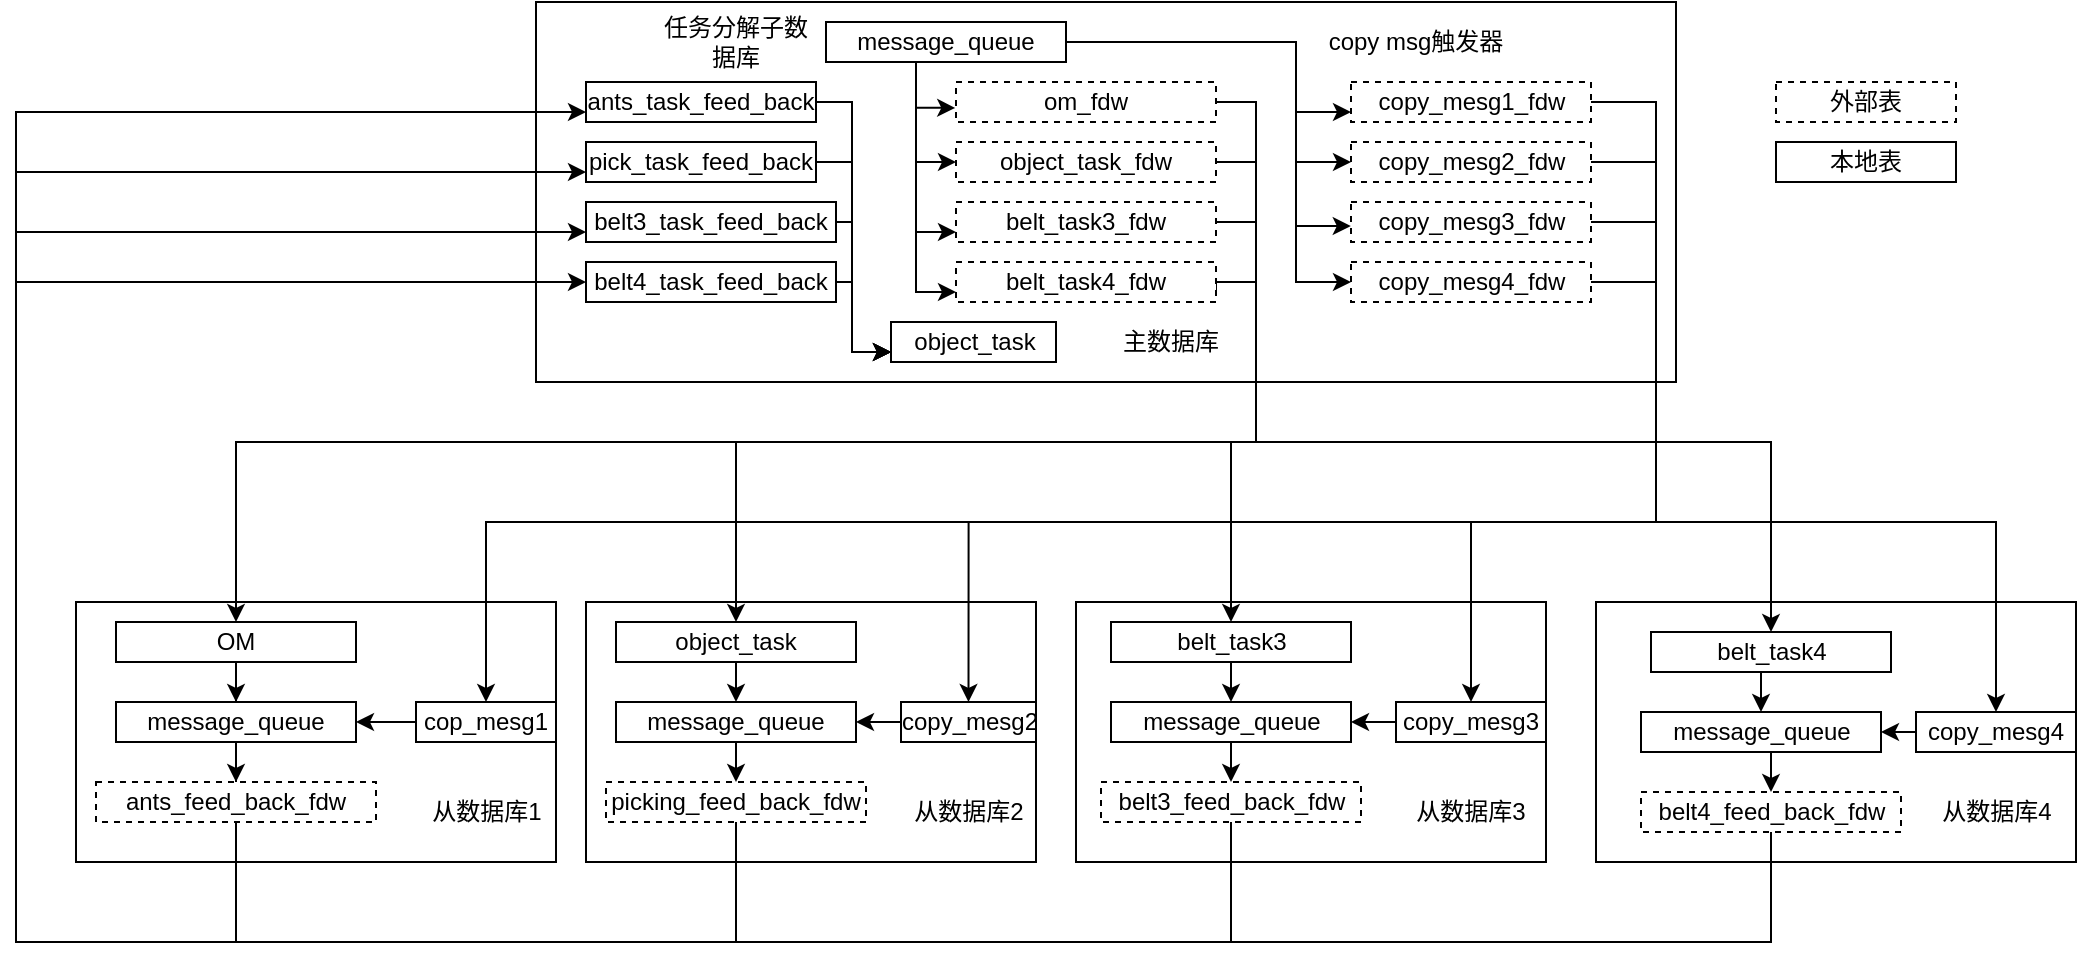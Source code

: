 <mxfile version="13.2.4" type="github"><diagram id="C5RBs43oDa-KdzZeNtuy" name="Page-1"><mxGraphModel dx="1163" dy="516" grid="1" gridSize="10" guides="1" tooltips="1" connect="1" arrows="1" fold="1" page="1" pageScale="1" pageWidth="827" pageHeight="1169" math="0" shadow="0"><root><mxCell id="WIyWlLk6GJQsqaUBKTNV-0"/><mxCell id="WIyWlLk6GJQsqaUBKTNV-1" parent="WIyWlLk6GJQsqaUBKTNV-0"/><mxCell id="Q8JbNmwG06YakDf4_T2a-3" value="" style="rounded=0;whiteSpace=wrap;html=1;" vertex="1" parent="WIyWlLk6GJQsqaUBKTNV-1"><mxGeometry x="40" y="420" width="240" height="130" as="geometry"/></mxCell><mxCell id="Q8JbNmwG06YakDf4_T2a-4" value="" style="rounded=0;whiteSpace=wrap;html=1;" vertex="1" parent="WIyWlLk6GJQsqaUBKTNV-1"><mxGeometry x="295" y="420" width="225" height="130" as="geometry"/></mxCell><mxCell id="Q8JbNmwG06YakDf4_T2a-5" value="" style="rounded=0;whiteSpace=wrap;html=1;" vertex="1" parent="WIyWlLk6GJQsqaUBKTNV-1"><mxGeometry x="540" y="420" width="235" height="130" as="geometry"/></mxCell><mxCell id="Q8JbNmwG06YakDf4_T2a-6" value="" style="rounded=0;whiteSpace=wrap;html=1;" vertex="1" parent="WIyWlLk6GJQsqaUBKTNV-1"><mxGeometry x="800" y="420" width="240" height="130" as="geometry"/></mxCell><mxCell id="Q8JbNmwG06YakDf4_T2a-7" value="" style="rounded=0;whiteSpace=wrap;html=1;" vertex="1" parent="WIyWlLk6GJQsqaUBKTNV-1"><mxGeometry x="270" y="120" width="570" height="190" as="geometry"/></mxCell><mxCell id="Q8JbNmwG06YakDf4_T2a-8" value="主数据库" style="text;html=1;strokeColor=none;fillColor=none;align=center;verticalAlign=middle;whiteSpace=wrap;rounded=0;" vertex="1" parent="WIyWlLk6GJQsqaUBKTNV-1"><mxGeometry x="550" y="280" width="75" height="20" as="geometry"/></mxCell><mxCell id="Q8JbNmwG06YakDf4_T2a-9" value="从数据库4" style="text;html=1;strokeColor=none;fillColor=none;align=center;verticalAlign=middle;whiteSpace=wrap;rounded=0;" vertex="1" parent="WIyWlLk6GJQsqaUBKTNV-1"><mxGeometry x="962.5" y="515" width="75" height="20" as="geometry"/></mxCell><mxCell id="Q8JbNmwG06YakDf4_T2a-10" value="从数据库3" style="text;html=1;strokeColor=none;fillColor=none;align=center;verticalAlign=middle;whiteSpace=wrap;rounded=0;" vertex="1" parent="WIyWlLk6GJQsqaUBKTNV-1"><mxGeometry x="700" y="515" width="75" height="20" as="geometry"/></mxCell><mxCell id="Q8JbNmwG06YakDf4_T2a-11" value="从数据库2" style="text;html=1;strokeColor=none;fillColor=none;align=center;verticalAlign=middle;whiteSpace=wrap;rounded=0;" vertex="1" parent="WIyWlLk6GJQsqaUBKTNV-1"><mxGeometry x="448.75" y="515" width="75" height="20" as="geometry"/></mxCell><mxCell id="Q8JbNmwG06YakDf4_T2a-12" value="从数据库1" style="text;html=1;strokeColor=none;fillColor=none;align=center;verticalAlign=middle;whiteSpace=wrap;rounded=0;" vertex="1" parent="WIyWlLk6GJQsqaUBKTNV-1"><mxGeometry x="207.5" y="515" width="75" height="20" as="geometry"/></mxCell><mxCell id="Q8JbNmwG06YakDf4_T2a-98" value="" style="edgeStyle=orthogonalEdgeStyle;rounded=0;orthogonalLoop=1;jettySize=auto;html=1;entryX=0.5;entryY=0;entryDx=0;entryDy=0;" edge="1" parent="WIyWlLk6GJQsqaUBKTNV-1" source="Q8JbNmwG06YakDf4_T2a-13" target="Q8JbNmwG06YakDf4_T2a-89"><mxGeometry relative="1" as="geometry"><mxPoint x="120" y="530" as="targetPoint"/></mxGeometry></mxCell><mxCell id="Q8JbNmwG06YakDf4_T2a-13" value="OM" style="rounded=0;whiteSpace=wrap;html=1;" vertex="1" parent="WIyWlLk6GJQsqaUBKTNV-1"><mxGeometry x="60" y="430" width="120" height="20" as="geometry"/></mxCell><mxCell id="Q8JbNmwG06YakDf4_T2a-143" style="edgeStyle=orthogonalEdgeStyle;rounded=0;orthogonalLoop=1;jettySize=auto;html=1;exitX=0.5;exitY=1;exitDx=0;exitDy=0;entryX=0;entryY=0.75;entryDx=0;entryDy=0;" edge="1" parent="WIyWlLk6GJQsqaUBKTNV-1" source="Q8JbNmwG06YakDf4_T2a-14" target="Q8JbNmwG06YakDf4_T2a-21"><mxGeometry relative="1" as="geometry"><Array as="points"><mxPoint x="120" y="590"/><mxPoint x="10" y="590"/><mxPoint x="10" y="175"/></Array></mxGeometry></mxCell><mxCell id="Q8JbNmwG06YakDf4_T2a-14" value="ants_feed_back_fdw" style="rounded=0;whiteSpace=wrap;html=1;dashed=1;" vertex="1" parent="WIyWlLk6GJQsqaUBKTNV-1"><mxGeometry x="50" y="510" width="140" height="20" as="geometry"/></mxCell><mxCell id="Q8JbNmwG06YakDf4_T2a-46" style="edgeStyle=orthogonalEdgeStyle;rounded=0;orthogonalLoop=1;jettySize=auto;html=1;exitX=0.5;exitY=1;exitDx=0;exitDy=0;entryX=0;entryY=0.75;entryDx=0;entryDy=0;" edge="1" parent="WIyWlLk6GJQsqaUBKTNV-1" source="Q8JbNmwG06YakDf4_T2a-15" target="Q8JbNmwG06YakDf4_T2a-29"><mxGeometry relative="1" as="geometry"><Array as="points"><mxPoint x="460" y="150"/><mxPoint x="460" y="265"/></Array></mxGeometry></mxCell><mxCell id="Q8JbNmwG06YakDf4_T2a-48" style="edgeStyle=orthogonalEdgeStyle;rounded=0;orthogonalLoop=1;jettySize=auto;html=1;entryX=0;entryY=0.75;entryDx=0;entryDy=0;" edge="1" parent="WIyWlLk6GJQsqaUBKTNV-1" source="Q8JbNmwG06YakDf4_T2a-15" target="Q8JbNmwG06YakDf4_T2a-30"><mxGeometry relative="1" as="geometry"><Array as="points"><mxPoint x="460" y="235"/></Array></mxGeometry></mxCell><mxCell id="Q8JbNmwG06YakDf4_T2a-49" style="edgeStyle=orthogonalEdgeStyle;rounded=0;orthogonalLoop=1;jettySize=auto;html=1;entryX=0;entryY=0.5;entryDx=0;entryDy=0;" edge="1" parent="WIyWlLk6GJQsqaUBKTNV-1" source="Q8JbNmwG06YakDf4_T2a-15" target="Q8JbNmwG06YakDf4_T2a-24"><mxGeometry relative="1" as="geometry"><Array as="points"><mxPoint x="460" y="200"/></Array></mxGeometry></mxCell><mxCell id="Q8JbNmwG06YakDf4_T2a-50" style="edgeStyle=orthogonalEdgeStyle;rounded=0;orthogonalLoop=1;jettySize=auto;html=1;entryX=-0.003;entryY=0.647;entryDx=0;entryDy=0;entryPerimeter=0;" edge="1" parent="WIyWlLk6GJQsqaUBKTNV-1" source="Q8JbNmwG06YakDf4_T2a-15" target="Q8JbNmwG06YakDf4_T2a-16"><mxGeometry relative="1" as="geometry"><Array as="points"><mxPoint x="460" y="173"/></Array></mxGeometry></mxCell><mxCell id="Q8JbNmwG06YakDf4_T2a-135" style="edgeStyle=orthogonalEdgeStyle;rounded=0;orthogonalLoop=1;jettySize=auto;html=1;exitX=1;exitY=0.5;exitDx=0;exitDy=0;entryX=0;entryY=0.75;entryDx=0;entryDy=0;" edge="1" parent="WIyWlLk6GJQsqaUBKTNV-1" source="Q8JbNmwG06YakDf4_T2a-15" target="Q8JbNmwG06YakDf4_T2a-126"><mxGeometry relative="1" as="geometry"><Array as="points"><mxPoint x="650" y="140"/><mxPoint x="650" y="175"/></Array></mxGeometry></mxCell><mxCell id="Q8JbNmwG06YakDf4_T2a-136" style="edgeStyle=orthogonalEdgeStyle;rounded=0;orthogonalLoop=1;jettySize=auto;html=1;exitX=1;exitY=0.5;exitDx=0;exitDy=0;entryX=0;entryY=0.5;entryDx=0;entryDy=0;" edge="1" parent="WIyWlLk6GJQsqaUBKTNV-1" source="Q8JbNmwG06YakDf4_T2a-15" target="Q8JbNmwG06YakDf4_T2a-127"><mxGeometry relative="1" as="geometry"><Array as="points"><mxPoint x="650" y="140"/><mxPoint x="650" y="200"/></Array></mxGeometry></mxCell><mxCell id="Q8JbNmwG06YakDf4_T2a-137" style="edgeStyle=orthogonalEdgeStyle;rounded=0;orthogonalLoop=1;jettySize=auto;html=1;exitX=1;exitY=0.5;exitDx=0;exitDy=0;entryX=-0.001;entryY=0.591;entryDx=0;entryDy=0;entryPerimeter=0;" edge="1" parent="WIyWlLk6GJQsqaUBKTNV-1" source="Q8JbNmwG06YakDf4_T2a-15" target="Q8JbNmwG06YakDf4_T2a-128"><mxGeometry relative="1" as="geometry"><Array as="points"><mxPoint x="650" y="140"/><mxPoint x="650" y="232"/><mxPoint x="677" y="232"/></Array></mxGeometry></mxCell><mxCell id="Q8JbNmwG06YakDf4_T2a-138" style="edgeStyle=orthogonalEdgeStyle;rounded=0;orthogonalLoop=1;jettySize=auto;html=1;exitX=1;exitY=0.5;exitDx=0;exitDy=0;entryX=0;entryY=0.5;entryDx=0;entryDy=0;" edge="1" parent="WIyWlLk6GJQsqaUBKTNV-1" source="Q8JbNmwG06YakDf4_T2a-15" target="Q8JbNmwG06YakDf4_T2a-129"><mxGeometry relative="1" as="geometry"><Array as="points"><mxPoint x="650" y="140"/><mxPoint x="650" y="260"/></Array></mxGeometry></mxCell><mxCell id="Q8JbNmwG06YakDf4_T2a-15" value="message_queue" style="rounded=0;whiteSpace=wrap;html=1;" vertex="1" parent="WIyWlLk6GJQsqaUBKTNV-1"><mxGeometry x="415" y="130" width="120" height="20" as="geometry"/></mxCell><mxCell id="Q8JbNmwG06YakDf4_T2a-131" style="edgeStyle=orthogonalEdgeStyle;rounded=0;orthogonalLoop=1;jettySize=auto;html=1;exitX=1;exitY=0.5;exitDx=0;exitDy=0;entryX=0.5;entryY=0;entryDx=0;entryDy=0;" edge="1" parent="WIyWlLk6GJQsqaUBKTNV-1" source="Q8JbNmwG06YakDf4_T2a-16" target="Q8JbNmwG06YakDf4_T2a-13"><mxGeometry relative="1" as="geometry"><Array as="points"><mxPoint x="630" y="170"/><mxPoint x="630" y="340"/><mxPoint x="120" y="340"/></Array></mxGeometry></mxCell><mxCell id="Q8JbNmwG06YakDf4_T2a-16" value="om_fdw" style="rounded=0;whiteSpace=wrap;html=1;dashed=1;" vertex="1" parent="WIyWlLk6GJQsqaUBKTNV-1"><mxGeometry x="480" y="160" width="130" height="20" as="geometry"/></mxCell><mxCell id="Q8JbNmwG06YakDf4_T2a-148" style="edgeStyle=orthogonalEdgeStyle;rounded=0;orthogonalLoop=1;jettySize=auto;html=1;exitX=1;exitY=0.5;exitDx=0;exitDy=0;entryX=0;entryY=0.75;entryDx=0;entryDy=0;" edge="1" parent="WIyWlLk6GJQsqaUBKTNV-1" source="Q8JbNmwG06YakDf4_T2a-21" target="Q8JbNmwG06YakDf4_T2a-82"><mxGeometry relative="1" as="geometry"><Array as="points"><mxPoint x="428" y="170"/><mxPoint x="428" y="295"/></Array></mxGeometry></mxCell><mxCell id="Q8JbNmwG06YakDf4_T2a-21" value="ants_task_feed_back" style="rounded=0;whiteSpace=wrap;html=1;" vertex="1" parent="WIyWlLk6GJQsqaUBKTNV-1"><mxGeometry x="295" y="160" width="115" height="20" as="geometry"/></mxCell><mxCell id="Q8JbNmwG06YakDf4_T2a-150" style="edgeStyle=orthogonalEdgeStyle;rounded=0;orthogonalLoop=1;jettySize=auto;html=1;exitX=1;exitY=0.5;exitDx=0;exitDy=0;entryX=0;entryY=0.75;entryDx=0;entryDy=0;" edge="1" parent="WIyWlLk6GJQsqaUBKTNV-1" source="Q8JbNmwG06YakDf4_T2a-23" target="Q8JbNmwG06YakDf4_T2a-82"><mxGeometry relative="1" as="geometry"><Array as="points"><mxPoint x="428" y="260"/><mxPoint x="428" y="295"/></Array></mxGeometry></mxCell><mxCell id="Q8JbNmwG06YakDf4_T2a-23" value="belt4_task_feed_back" style="rounded=0;whiteSpace=wrap;html=1;" vertex="1" parent="WIyWlLk6GJQsqaUBKTNV-1"><mxGeometry x="295" y="250" width="125" height="20" as="geometry"/></mxCell><mxCell id="Q8JbNmwG06YakDf4_T2a-132" style="edgeStyle=orthogonalEdgeStyle;rounded=0;orthogonalLoop=1;jettySize=auto;html=1;exitX=1;exitY=0.5;exitDx=0;exitDy=0;entryX=0.5;entryY=0;entryDx=0;entryDy=0;" edge="1" parent="WIyWlLk6GJQsqaUBKTNV-1" source="Q8JbNmwG06YakDf4_T2a-24" target="Q8JbNmwG06YakDf4_T2a-40"><mxGeometry relative="1" as="geometry"><Array as="points"><mxPoint x="630" y="200"/><mxPoint x="630" y="340"/><mxPoint x="370" y="340"/></Array></mxGeometry></mxCell><mxCell id="Q8JbNmwG06YakDf4_T2a-24" value="object_task_fdw" style="rounded=0;whiteSpace=wrap;html=1;dashed=1;" vertex="1" parent="WIyWlLk6GJQsqaUBKTNV-1"><mxGeometry x="480" y="190" width="130" height="20" as="geometry"/></mxCell><mxCell id="Q8JbNmwG06YakDf4_T2a-151" style="edgeStyle=orthogonalEdgeStyle;rounded=0;orthogonalLoop=1;jettySize=auto;html=1;exitX=1;exitY=0.5;exitDx=0;exitDy=0;entryX=0;entryY=0.75;entryDx=0;entryDy=0;" edge="1" parent="WIyWlLk6GJQsqaUBKTNV-1" source="Q8JbNmwG06YakDf4_T2a-25" target="Q8JbNmwG06YakDf4_T2a-82"><mxGeometry relative="1" as="geometry"><Array as="points"><mxPoint x="428" y="230"/><mxPoint x="428" y="295"/></Array></mxGeometry></mxCell><mxCell id="Q8JbNmwG06YakDf4_T2a-25" value="belt3_task_feed_back" style="rounded=0;whiteSpace=wrap;html=1;" vertex="1" parent="WIyWlLk6GJQsqaUBKTNV-1"><mxGeometry x="295" y="220" width="125" height="20" as="geometry"/></mxCell><mxCell id="Q8JbNmwG06YakDf4_T2a-149" style="edgeStyle=orthogonalEdgeStyle;rounded=0;orthogonalLoop=1;jettySize=auto;html=1;exitX=1;exitY=0.5;exitDx=0;exitDy=0;entryX=0;entryY=0.75;entryDx=0;entryDy=0;" edge="1" parent="WIyWlLk6GJQsqaUBKTNV-1" source="Q8JbNmwG06YakDf4_T2a-26" target="Q8JbNmwG06YakDf4_T2a-82"><mxGeometry relative="1" as="geometry"><mxPoint x="430" y="199.944" as="targetPoint"/><Array as="points"><mxPoint x="428" y="200"/><mxPoint x="428" y="295"/></Array></mxGeometry></mxCell><mxCell id="Q8JbNmwG06YakDf4_T2a-26" value="pick_task_feed_back" style="rounded=0;whiteSpace=wrap;html=1;" vertex="1" parent="WIyWlLk6GJQsqaUBKTNV-1"><mxGeometry x="295" y="190" width="115" height="20" as="geometry"/></mxCell><mxCell id="Q8JbNmwG06YakDf4_T2a-134" style="edgeStyle=orthogonalEdgeStyle;rounded=0;orthogonalLoop=1;jettySize=auto;html=1;exitX=1;exitY=0.75;exitDx=0;exitDy=0;entryX=0.5;entryY=0;entryDx=0;entryDy=0;" edge="1" parent="WIyWlLk6GJQsqaUBKTNV-1" source="Q8JbNmwG06YakDf4_T2a-29" target="Q8JbNmwG06YakDf4_T2a-38"><mxGeometry relative="1" as="geometry"><Array as="points"><mxPoint x="610" y="260"/><mxPoint x="630" y="260"/><mxPoint x="630" y="340"/><mxPoint x="888" y="340"/></Array></mxGeometry></mxCell><mxCell id="Q8JbNmwG06YakDf4_T2a-29" value="belt_task4_fdw" style="rounded=0;whiteSpace=wrap;html=1;dashed=1;" vertex="1" parent="WIyWlLk6GJQsqaUBKTNV-1"><mxGeometry x="480" y="250" width="130" height="20" as="geometry"/></mxCell><mxCell id="Q8JbNmwG06YakDf4_T2a-133" style="edgeStyle=orthogonalEdgeStyle;rounded=0;orthogonalLoop=1;jettySize=auto;html=1;exitX=1;exitY=0.5;exitDx=0;exitDy=0;entryX=0.5;entryY=0;entryDx=0;entryDy=0;" edge="1" parent="WIyWlLk6GJQsqaUBKTNV-1" source="Q8JbNmwG06YakDf4_T2a-30" target="Q8JbNmwG06YakDf4_T2a-39"><mxGeometry relative="1" as="geometry"><Array as="points"><mxPoint x="630" y="230"/><mxPoint x="630" y="340"/><mxPoint x="617" y="340"/></Array></mxGeometry></mxCell><mxCell id="Q8JbNmwG06YakDf4_T2a-30" value="belt_task3_fdw" style="rounded=0;whiteSpace=wrap;html=1;dashed=1;" vertex="1" parent="WIyWlLk6GJQsqaUBKTNV-1"><mxGeometry x="480" y="220" width="130" height="20" as="geometry"/></mxCell><mxCell id="Q8JbNmwG06YakDf4_T2a-144" style="edgeStyle=orthogonalEdgeStyle;rounded=0;orthogonalLoop=1;jettySize=auto;html=1;exitX=0.5;exitY=1;exitDx=0;exitDy=0;entryX=0;entryY=0.75;entryDx=0;entryDy=0;" edge="1" parent="WIyWlLk6GJQsqaUBKTNV-1" source="Q8JbNmwG06YakDf4_T2a-32" target="Q8JbNmwG06YakDf4_T2a-26"><mxGeometry relative="1" as="geometry"><Array as="points"><mxPoint x="370" y="590"/><mxPoint x="10" y="590"/><mxPoint x="10" y="205"/></Array></mxGeometry></mxCell><mxCell id="Q8JbNmwG06YakDf4_T2a-32" value="picking_feed_back_fdw" style="rounded=0;whiteSpace=wrap;html=1;dashed=1;" vertex="1" parent="WIyWlLk6GJQsqaUBKTNV-1"><mxGeometry x="305" y="510" width="130" height="20" as="geometry"/></mxCell><mxCell id="Q8JbNmwG06YakDf4_T2a-145" style="edgeStyle=orthogonalEdgeStyle;rounded=0;orthogonalLoop=1;jettySize=auto;html=1;exitX=0.5;exitY=1;exitDx=0;exitDy=0;entryX=0;entryY=0.75;entryDx=0;entryDy=0;" edge="1" parent="WIyWlLk6GJQsqaUBKTNV-1" source="Q8JbNmwG06YakDf4_T2a-34" target="Q8JbNmwG06YakDf4_T2a-25"><mxGeometry relative="1" as="geometry"><Array as="points"><mxPoint x="618" y="590"/><mxPoint x="10" y="590"/><mxPoint x="10" y="235"/></Array></mxGeometry></mxCell><mxCell id="Q8JbNmwG06YakDf4_T2a-34" value="belt3_feed_back_fdw" style="rounded=0;whiteSpace=wrap;html=1;dashed=1;" vertex="1" parent="WIyWlLk6GJQsqaUBKTNV-1"><mxGeometry x="552.5" y="510" width="130" height="20" as="geometry"/></mxCell><mxCell id="Q8JbNmwG06YakDf4_T2a-146" style="edgeStyle=orthogonalEdgeStyle;rounded=0;orthogonalLoop=1;jettySize=auto;html=1;exitX=0.5;exitY=1;exitDx=0;exitDy=0;entryX=0;entryY=0.5;entryDx=0;entryDy=0;" edge="1" parent="WIyWlLk6GJQsqaUBKTNV-1" source="Q8JbNmwG06YakDf4_T2a-36" target="Q8JbNmwG06YakDf4_T2a-23"><mxGeometry relative="1" as="geometry"><Array as="points"><mxPoint x="888" y="590"/><mxPoint x="10" y="590"/><mxPoint x="10" y="260"/></Array></mxGeometry></mxCell><mxCell id="Q8JbNmwG06YakDf4_T2a-36" value="belt4_feed_back_fdw" style="rounded=0;whiteSpace=wrap;html=1;dashed=1;" vertex="1" parent="WIyWlLk6GJQsqaUBKTNV-1"><mxGeometry x="822.5" y="515" width="130" height="20" as="geometry"/></mxCell><mxCell id="Q8JbNmwG06YakDf4_T2a-125" style="edgeStyle=orthogonalEdgeStyle;rounded=0;orthogonalLoop=1;jettySize=auto;html=1;exitX=0.5;exitY=1;exitDx=0;exitDy=0;entryX=0.5;entryY=0;entryDx=0;entryDy=0;" edge="1" parent="WIyWlLk6GJQsqaUBKTNV-1" source="Q8JbNmwG06YakDf4_T2a-38" target="Q8JbNmwG06YakDf4_T2a-90"><mxGeometry relative="1" as="geometry"/></mxCell><mxCell id="Q8JbNmwG06YakDf4_T2a-38" value="belt_task4" style="rounded=0;whiteSpace=wrap;html=1;" vertex="1" parent="WIyWlLk6GJQsqaUBKTNV-1"><mxGeometry x="827.5" y="435" width="120" height="20" as="geometry"/></mxCell><mxCell id="Q8JbNmwG06YakDf4_T2a-122" style="edgeStyle=orthogonalEdgeStyle;rounded=0;orthogonalLoop=1;jettySize=auto;html=1;exitX=0.5;exitY=1;exitDx=0;exitDy=0;entryX=0.5;entryY=0;entryDx=0;entryDy=0;" edge="1" parent="WIyWlLk6GJQsqaUBKTNV-1" source="Q8JbNmwG06YakDf4_T2a-39" target="Q8JbNmwG06YakDf4_T2a-91"><mxGeometry relative="1" as="geometry"/></mxCell><mxCell id="Q8JbNmwG06YakDf4_T2a-39" value="belt_task3" style="rounded=0;whiteSpace=wrap;html=1;" vertex="1" parent="WIyWlLk6GJQsqaUBKTNV-1"><mxGeometry x="557.5" y="430" width="120" height="20" as="geometry"/></mxCell><mxCell id="Q8JbNmwG06YakDf4_T2a-62" value="" style="edgeStyle=orthogonalEdgeStyle;rounded=0;orthogonalLoop=1;jettySize=auto;html=1;" edge="1" parent="WIyWlLk6GJQsqaUBKTNV-1" source="Q8JbNmwG06YakDf4_T2a-40"><mxGeometry relative="1" as="geometry"><mxPoint x="370" y="470" as="targetPoint"/></mxGeometry></mxCell><mxCell id="Q8JbNmwG06YakDf4_T2a-40" value="object_task" style="rounded=0;whiteSpace=wrap;html=1;" vertex="1" parent="WIyWlLk6GJQsqaUBKTNV-1"><mxGeometry x="310" y="430" width="120" height="20" as="geometry"/></mxCell><mxCell id="Q8JbNmwG06YakDf4_T2a-82" value="object_task" style="rounded=0;whiteSpace=wrap;html=1;" vertex="1" parent="WIyWlLk6GJQsqaUBKTNV-1"><mxGeometry x="447.5" y="280" width="82.5" height="20" as="geometry"/></mxCell><mxCell id="Q8JbNmwG06YakDf4_T2a-88" value="任务分解子数据库" style="text;html=1;strokeColor=none;fillColor=none;align=center;verticalAlign=middle;whiteSpace=wrap;rounded=0;" vertex="1" parent="WIyWlLk6GJQsqaUBKTNV-1"><mxGeometry x="330" y="130" width="80" height="20" as="geometry"/></mxCell><mxCell id="Q8JbNmwG06YakDf4_T2a-94" value="" style="edgeStyle=orthogonalEdgeStyle;rounded=0;orthogonalLoop=1;jettySize=auto;html=1;exitX=0.5;exitY=0;exitDx=0;exitDy=0;entryX=0.5;entryY=0;entryDx=0;entryDy=0;" edge="1" parent="WIyWlLk6GJQsqaUBKTNV-1" source="Q8JbNmwG06YakDf4_T2a-89" target="Q8JbNmwG06YakDf4_T2a-89"><mxGeometry relative="1" as="geometry"/></mxCell><mxCell id="Q8JbNmwG06YakDf4_T2a-89" value="message_queue" style="rounded=0;whiteSpace=wrap;html=1;" vertex="1" parent="WIyWlLk6GJQsqaUBKTNV-1"><mxGeometry x="60" y="470" width="120" height="20" as="geometry"/></mxCell><mxCell id="Q8JbNmwG06YakDf4_T2a-106" style="edgeStyle=orthogonalEdgeStyle;rounded=0;orthogonalLoop=1;jettySize=auto;html=1;exitX=0.5;exitY=1;exitDx=0;exitDy=0;entryX=0.5;entryY=0;entryDx=0;entryDy=0;" edge="1" parent="WIyWlLk6GJQsqaUBKTNV-1" source="Q8JbNmwG06YakDf4_T2a-90" target="Q8JbNmwG06YakDf4_T2a-36"><mxGeometry relative="1" as="geometry"/></mxCell><mxCell id="Q8JbNmwG06YakDf4_T2a-90" value="message_queue" style="rounded=0;whiteSpace=wrap;html=1;" vertex="1" parent="WIyWlLk6GJQsqaUBKTNV-1"><mxGeometry x="822.5" y="475" width="120" height="20" as="geometry"/></mxCell><mxCell id="Q8JbNmwG06YakDf4_T2a-107" style="edgeStyle=orthogonalEdgeStyle;rounded=0;orthogonalLoop=1;jettySize=auto;html=1;exitX=0.5;exitY=1;exitDx=0;exitDy=0;entryX=0.5;entryY=0;entryDx=0;entryDy=0;" edge="1" parent="WIyWlLk6GJQsqaUBKTNV-1" source="Q8JbNmwG06YakDf4_T2a-91" target="Q8JbNmwG06YakDf4_T2a-34"><mxGeometry relative="1" as="geometry"/></mxCell><mxCell id="Q8JbNmwG06YakDf4_T2a-91" value="message_queue" style="rounded=0;whiteSpace=wrap;html=1;" vertex="1" parent="WIyWlLk6GJQsqaUBKTNV-1"><mxGeometry x="557.5" y="470" width="120" height="20" as="geometry"/></mxCell><mxCell id="Q8JbNmwG06YakDf4_T2a-108" style="edgeStyle=orthogonalEdgeStyle;rounded=0;orthogonalLoop=1;jettySize=auto;html=1;exitX=0.5;exitY=1;exitDx=0;exitDy=0;entryX=0.5;entryY=0;entryDx=0;entryDy=0;" edge="1" parent="WIyWlLk6GJQsqaUBKTNV-1" source="Q8JbNmwG06YakDf4_T2a-92" target="Q8JbNmwG06YakDf4_T2a-32"><mxGeometry relative="1" as="geometry"/></mxCell><mxCell id="Q8JbNmwG06YakDf4_T2a-92" value="message_queue" style="rounded=0;whiteSpace=wrap;html=1;" vertex="1" parent="WIyWlLk6GJQsqaUBKTNV-1"><mxGeometry x="310" y="470" width="120" height="20" as="geometry"/></mxCell><mxCell id="Q8JbNmwG06YakDf4_T2a-99" style="edgeStyle=orthogonalEdgeStyle;rounded=0;orthogonalLoop=1;jettySize=auto;html=1;" edge="1" parent="WIyWlLk6GJQsqaUBKTNV-1" source="Q8JbNmwG06YakDf4_T2a-14"><mxGeometry relative="1" as="geometry"><mxPoint x="120" y="510" as="targetPoint"/><Array as="points"><mxPoint x="120" y="490"/><mxPoint x="120" y="490"/></Array></mxGeometry></mxCell><mxCell id="Q8JbNmwG06YakDf4_T2a-121" style="edgeStyle=orthogonalEdgeStyle;rounded=0;orthogonalLoop=1;jettySize=auto;html=1;exitX=0;exitY=0.5;exitDx=0;exitDy=0;entryX=1;entryY=0.5;entryDx=0;entryDy=0;" edge="1" parent="WIyWlLk6GJQsqaUBKTNV-1" source="Q8JbNmwG06YakDf4_T2a-112" target="Q8JbNmwG06YakDf4_T2a-90"><mxGeometry relative="1" as="geometry"/></mxCell><mxCell id="Q8JbNmwG06YakDf4_T2a-112" value="copy_mesg4" style="whiteSpace=wrap;html=1;" vertex="1" parent="WIyWlLk6GJQsqaUBKTNV-1"><mxGeometry x="960" y="475" width="80" height="20" as="geometry"/></mxCell><mxCell id="Q8JbNmwG06YakDf4_T2a-120" style="edgeStyle=orthogonalEdgeStyle;rounded=0;orthogonalLoop=1;jettySize=auto;html=1;exitX=0;exitY=0.5;exitDx=0;exitDy=0;" edge="1" parent="WIyWlLk6GJQsqaUBKTNV-1" source="Q8JbNmwG06YakDf4_T2a-116" target="Q8JbNmwG06YakDf4_T2a-91"><mxGeometry relative="1" as="geometry"/></mxCell><mxCell id="Q8JbNmwG06YakDf4_T2a-116" value="copy_mesg3" style="whiteSpace=wrap;html=1;" vertex="1" parent="WIyWlLk6GJQsqaUBKTNV-1"><mxGeometry x="700" y="470" width="75" height="20" as="geometry"/></mxCell><mxCell id="Q8JbNmwG06YakDf4_T2a-123" style="edgeStyle=orthogonalEdgeStyle;rounded=0;orthogonalLoop=1;jettySize=auto;html=1;exitX=0;exitY=0.5;exitDx=0;exitDy=0;entryX=1;entryY=0.5;entryDx=0;entryDy=0;" edge="1" parent="WIyWlLk6GJQsqaUBKTNV-1" source="Q8JbNmwG06YakDf4_T2a-117" target="Q8JbNmwG06YakDf4_T2a-92"><mxGeometry relative="1" as="geometry"/></mxCell><mxCell id="Q8JbNmwG06YakDf4_T2a-117" value="copy_mesg2" style="whiteSpace=wrap;html=1;" vertex="1" parent="WIyWlLk6GJQsqaUBKTNV-1"><mxGeometry x="452.5" y="470" width="67.5" height="20" as="geometry"/></mxCell><mxCell id="Q8JbNmwG06YakDf4_T2a-124" style="edgeStyle=orthogonalEdgeStyle;rounded=0;orthogonalLoop=1;jettySize=auto;html=1;exitX=0;exitY=0.5;exitDx=0;exitDy=0;" edge="1" parent="WIyWlLk6GJQsqaUBKTNV-1" source="Q8JbNmwG06YakDf4_T2a-118" target="Q8JbNmwG06YakDf4_T2a-89"><mxGeometry relative="1" as="geometry"/></mxCell><mxCell id="Q8JbNmwG06YakDf4_T2a-118" value="cop_mesg1" style="whiteSpace=wrap;html=1;" vertex="1" parent="WIyWlLk6GJQsqaUBKTNV-1"><mxGeometry x="210" y="470" width="70" height="20" as="geometry"/></mxCell><mxCell id="Q8JbNmwG06YakDf4_T2a-139" style="edgeStyle=orthogonalEdgeStyle;rounded=0;orthogonalLoop=1;jettySize=auto;html=1;exitX=1;exitY=0.5;exitDx=0;exitDy=0;entryX=0.5;entryY=0;entryDx=0;entryDy=0;" edge="1" parent="WIyWlLk6GJQsqaUBKTNV-1" source="Q8JbNmwG06YakDf4_T2a-126" target="Q8JbNmwG06YakDf4_T2a-118"><mxGeometry relative="1" as="geometry"><Array as="points"><mxPoint x="830" y="170"/><mxPoint x="830" y="380"/><mxPoint x="245" y="380"/></Array></mxGeometry></mxCell><mxCell id="Q8JbNmwG06YakDf4_T2a-126" value="copy_mesg1_fdw" style="rounded=0;whiteSpace=wrap;html=1;dashed=1;" vertex="1" parent="WIyWlLk6GJQsqaUBKTNV-1"><mxGeometry x="677.5" y="160" width="120" height="20" as="geometry"/></mxCell><mxCell id="Q8JbNmwG06YakDf4_T2a-140" style="edgeStyle=orthogonalEdgeStyle;rounded=0;orthogonalLoop=1;jettySize=auto;html=1;exitX=1;exitY=0.5;exitDx=0;exitDy=0;entryX=0.5;entryY=0;entryDx=0;entryDy=0;" edge="1" parent="WIyWlLk6GJQsqaUBKTNV-1" source="Q8JbNmwG06YakDf4_T2a-127" target="Q8JbNmwG06YakDf4_T2a-117"><mxGeometry relative="1" as="geometry"><Array as="points"><mxPoint x="830" y="200"/><mxPoint x="830" y="380"/><mxPoint x="486" y="380"/></Array></mxGeometry></mxCell><mxCell id="Q8JbNmwG06YakDf4_T2a-127" value="&lt;span&gt;copy_mesg2_fdw&lt;/span&gt;" style="rounded=0;whiteSpace=wrap;html=1;dashed=1;" vertex="1" parent="WIyWlLk6GJQsqaUBKTNV-1"><mxGeometry x="677.5" y="190" width="120" height="20" as="geometry"/></mxCell><mxCell id="Q8JbNmwG06YakDf4_T2a-141" style="edgeStyle=orthogonalEdgeStyle;rounded=0;orthogonalLoop=1;jettySize=auto;html=1;exitX=1;exitY=0.5;exitDx=0;exitDy=0;entryX=0.5;entryY=0;entryDx=0;entryDy=0;" edge="1" parent="WIyWlLk6GJQsqaUBKTNV-1" source="Q8JbNmwG06YakDf4_T2a-128" target="Q8JbNmwG06YakDf4_T2a-116"><mxGeometry relative="1" as="geometry"><Array as="points"><mxPoint x="830" y="230"/><mxPoint x="830" y="380"/><mxPoint x="738" y="380"/></Array></mxGeometry></mxCell><mxCell id="Q8JbNmwG06YakDf4_T2a-128" value="&lt;span&gt;copy_mesg3_fdw&lt;/span&gt;" style="rounded=0;whiteSpace=wrap;html=1;dashed=1;" vertex="1" parent="WIyWlLk6GJQsqaUBKTNV-1"><mxGeometry x="677.5" y="220" width="120" height="20" as="geometry"/></mxCell><mxCell id="Q8JbNmwG06YakDf4_T2a-142" style="edgeStyle=orthogonalEdgeStyle;rounded=0;orthogonalLoop=1;jettySize=auto;html=1;exitX=1;exitY=0.5;exitDx=0;exitDy=0;entryX=0.5;entryY=0;entryDx=0;entryDy=0;" edge="1" parent="WIyWlLk6GJQsqaUBKTNV-1" source="Q8JbNmwG06YakDf4_T2a-129" target="Q8JbNmwG06YakDf4_T2a-112"><mxGeometry relative="1" as="geometry"><Array as="points"><mxPoint x="830" y="260"/><mxPoint x="830" y="380"/><mxPoint x="1000" y="380"/></Array></mxGeometry></mxCell><mxCell id="Q8JbNmwG06YakDf4_T2a-129" value="&lt;span&gt;copy_mesg4_fdw&lt;/span&gt;" style="rounded=0;whiteSpace=wrap;html=1;dashed=1;" vertex="1" parent="WIyWlLk6GJQsqaUBKTNV-1"><mxGeometry x="677.5" y="250" width="120" height="20" as="geometry"/></mxCell><mxCell id="Q8JbNmwG06YakDf4_T2a-155" value="外部表" style="rounded=0;whiteSpace=wrap;html=1;dashed=1;" vertex="1" parent="WIyWlLk6GJQsqaUBKTNV-1"><mxGeometry x="890" y="160" width="90" height="20" as="geometry"/></mxCell><mxCell id="Q8JbNmwG06YakDf4_T2a-156" value="本地表" style="rounded=0;whiteSpace=wrap;html=1;" vertex="1" parent="WIyWlLk6GJQsqaUBKTNV-1"><mxGeometry x="890" y="190" width="90" height="20" as="geometry"/></mxCell><mxCell id="Q8JbNmwG06YakDf4_T2a-158" value="copy msg触发器" style="text;html=1;strokeColor=none;fillColor=none;align=center;verticalAlign=middle;whiteSpace=wrap;rounded=0;" vertex="1" parent="WIyWlLk6GJQsqaUBKTNV-1"><mxGeometry x="660" y="130" width="100" height="20" as="geometry"/></mxCell></root></mxGraphModel></diagram></mxfile>